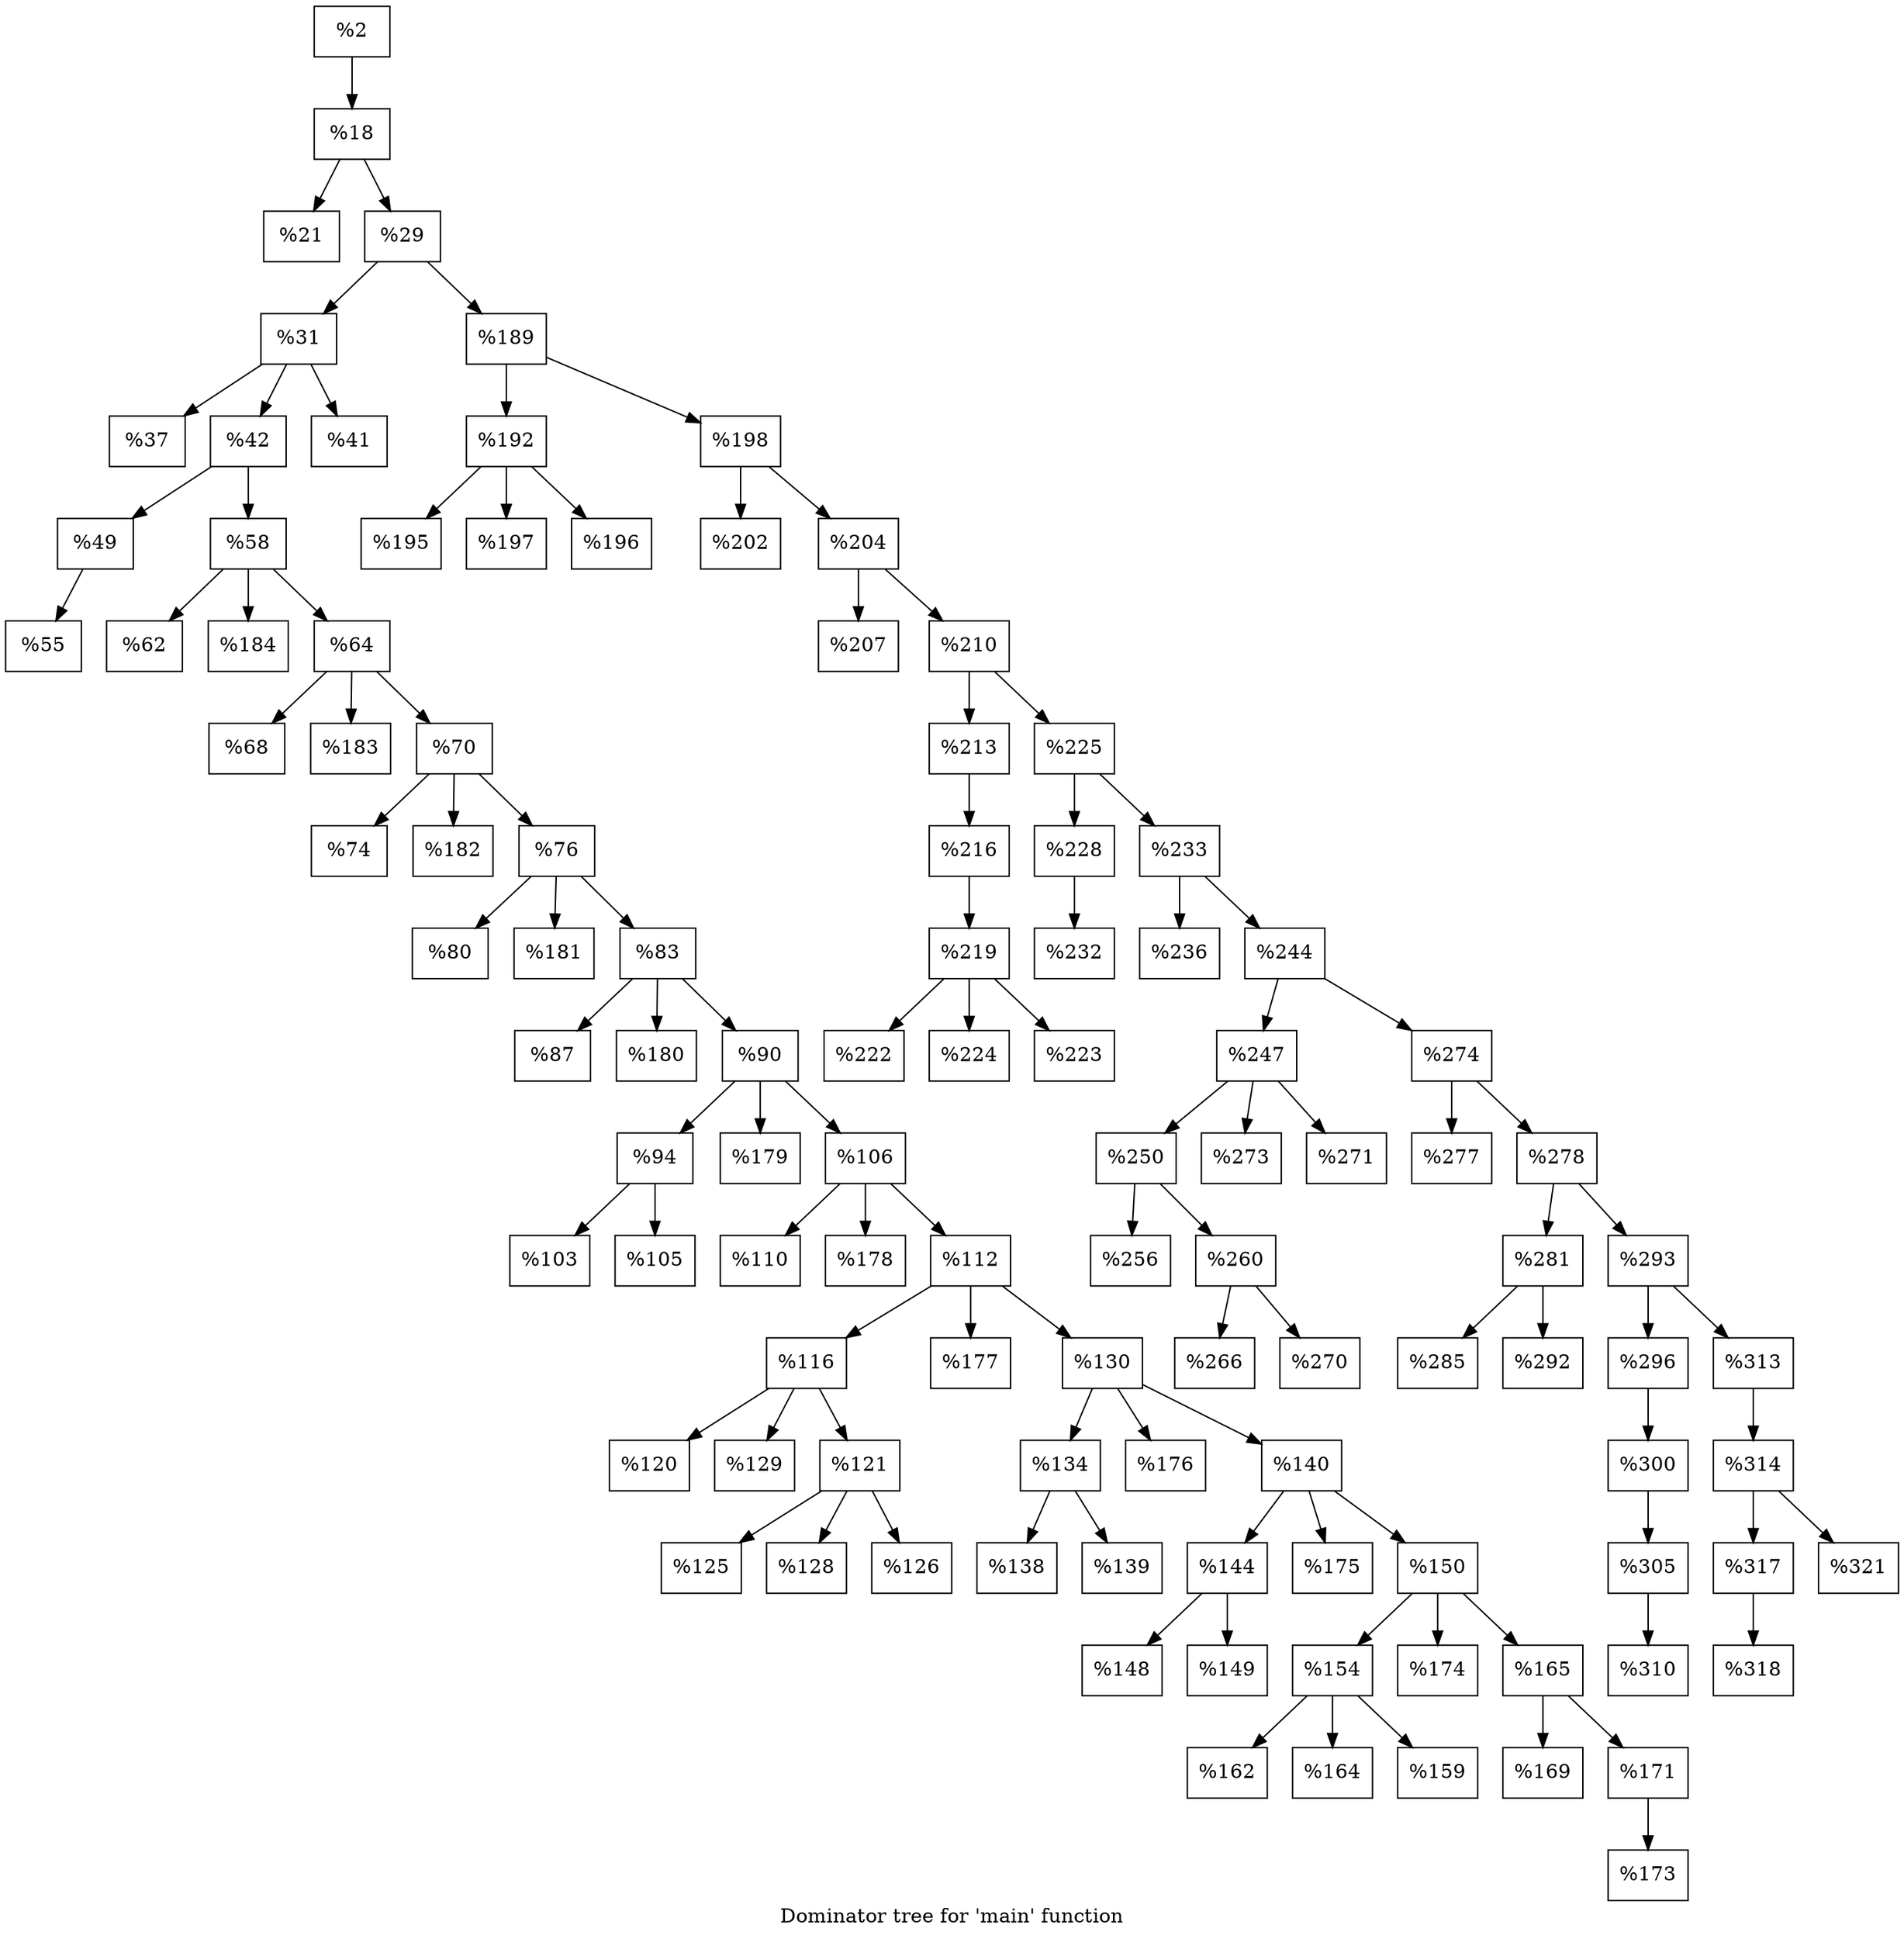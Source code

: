 digraph "Dominator tree for 'main' function" {
	label="Dominator tree for 'main' function";

	Node0x255de70 [shape=record,label="{%2}"];
	Node0x255de70 -> Node0x258db30;
	Node0x258db30 [shape=record,label="{%18}"];
	Node0x258db30 -> Node0x255adb0;
	Node0x258db30 -> Node0x25b8de0;
	Node0x255adb0 [shape=record,label="{%21}"];
	Node0x25b8de0 [shape=record,label="{%29}"];
	Node0x25b8de0 -> Node0x256bf60;
	Node0x25b8de0 -> Node0x258d430;
	Node0x256bf60 [shape=record,label="{%31}"];
	Node0x256bf60 -> Node0x2554d90;
	Node0x256bf60 -> Node0x2592ec0;
	Node0x256bf60 -> Node0x2586080;
	Node0x2554d90 [shape=record,label="{%37}"];
	Node0x2592ec0 [shape=record,label="{%42}"];
	Node0x2592ec0 -> Node0x259efd0;
	Node0x2592ec0 -> Node0x25e1ff0;
	Node0x259efd0 [shape=record,label="{%49}"];
	Node0x259efd0 -> Node0x25539e0;
	Node0x25539e0 [shape=record,label="{%55}"];
	Node0x25e1ff0 [shape=record,label="{%58}"];
	Node0x25e1ff0 -> Node0x2587d30;
	Node0x25e1ff0 -> Node0x255c390;
	Node0x25e1ff0 -> Node0x255b3e0;
	Node0x2587d30 [shape=record,label="{%62}"];
	Node0x255c390 [shape=record,label="{%184}"];
	Node0x255b3e0 [shape=record,label="{%64}"];
	Node0x255b3e0 -> Node0x2558b70;
	Node0x255b3e0 -> Node0x25a8630;
	Node0x255b3e0 -> Node0x25bd5b0;
	Node0x2558b70 [shape=record,label="{%68}"];
	Node0x25a8630 [shape=record,label="{%183}"];
	Node0x25bd5b0 [shape=record,label="{%70}"];
	Node0x25bd5b0 -> Node0x255d250;
	Node0x25bd5b0 -> Node0x25ac7d0;
	Node0x25bd5b0 -> Node0x25af220;
	Node0x255d250 [shape=record,label="{%74}"];
	Node0x25ac7d0 [shape=record,label="{%182}"];
	Node0x25af220 [shape=record,label="{%76}"];
	Node0x25af220 -> Node0x257bd90;
	Node0x25af220 -> Node0x25eb5a0;
	Node0x25af220 -> Node0x25a7070;
	Node0x257bd90 [shape=record,label="{%80}"];
	Node0x25eb5a0 [shape=record,label="{%181}"];
	Node0x25a7070 [shape=record,label="{%83}"];
	Node0x25a7070 -> Node0x25ac660;
	Node0x25a7070 -> Node0x25c41e0;
	Node0x25a7070 -> Node0x25b76e0;
	Node0x25ac660 [shape=record,label="{%87}"];
	Node0x25c41e0 [shape=record,label="{%180}"];
	Node0x25b76e0 [shape=record,label="{%90}"];
	Node0x25b76e0 -> Node0x2552960;
	Node0x25b76e0 -> Node0x25eb2e0;
	Node0x25b76e0 -> Node0x25b8190;
	Node0x2552960 [shape=record,label="{%94}"];
	Node0x2552960 -> Node0x25dfd70;
	Node0x2552960 -> Node0x25968a0;
	Node0x25dfd70 [shape=record,label="{%103}"];
	Node0x25968a0 [shape=record,label="{%105}"];
	Node0x25eb2e0 [shape=record,label="{%179}"];
	Node0x25b8190 [shape=record,label="{%106}"];
	Node0x25b8190 -> Node0x258b4e0;
	Node0x25b8190 -> Node0x255ba40;
	Node0x25b8190 -> Node0x256d660;
	Node0x258b4e0 [shape=record,label="{%110}"];
	Node0x255ba40 [shape=record,label="{%178}"];
	Node0x256d660 [shape=record,label="{%112}"];
	Node0x256d660 -> Node0x2553bd0;
	Node0x256d660 -> Node0x25a7710;
	Node0x256d660 -> Node0x2571250;
	Node0x2553bd0 [shape=record,label="{%116}"];
	Node0x2553bd0 -> Node0x25a6020;
	Node0x2553bd0 -> Node0x255a170;
	Node0x2553bd0 -> Node0x256fae0;
	Node0x25a6020 [shape=record,label="{%120}"];
	Node0x255a170 [shape=record,label="{%129}"];
	Node0x256fae0 [shape=record,label="{%121}"];
	Node0x256fae0 -> Node0x25b5450;
	Node0x256fae0 -> Node0x25af550;
	Node0x256fae0 -> Node0x25936a0;
	Node0x25b5450 [shape=record,label="{%125}"];
	Node0x25af550 [shape=record,label="{%128}"];
	Node0x25936a0 [shape=record,label="{%126}"];
	Node0x25a7710 [shape=record,label="{%177}"];
	Node0x2571250 [shape=record,label="{%130}"];
	Node0x2571250 -> Node0x2540700;
	Node0x2571250 -> Node0x25b29c0;
	Node0x2571250 -> Node0x25699d0;
	Node0x2540700 [shape=record,label="{%134}"];
	Node0x2540700 -> Node0x25be910;
	Node0x2540700 -> Node0x25aa560;
	Node0x25be910 [shape=record,label="{%138}"];
	Node0x25aa560 [shape=record,label="{%139}"];
	Node0x25b29c0 [shape=record,label="{%176}"];
	Node0x25699d0 [shape=record,label="{%140}"];
	Node0x25699d0 -> Node0x25f2b40;
	Node0x25699d0 -> Node0x25a2cb0;
	Node0x25699d0 -> Node0x256d910;
	Node0x25f2b40 [shape=record,label="{%144}"];
	Node0x25f2b40 -> Node0x25ab720;
	Node0x25f2b40 -> Node0x256fc70;
	Node0x25ab720 [shape=record,label="{%148}"];
	Node0x256fc70 [shape=record,label="{%149}"];
	Node0x25a2cb0 [shape=record,label="{%175}"];
	Node0x256d910 [shape=record,label="{%150}"];
	Node0x256d910 -> Node0x257f300;
	Node0x256d910 -> Node0x25542d0;
	Node0x256d910 -> Node0x25821f0;
	Node0x257f300 [shape=record,label="{%154}"];
	Node0x257f300 -> Node0x2569aa0;
	Node0x257f300 -> Node0x2598a20;
	Node0x257f300 -> Node0x25b1670;
	Node0x2569aa0 [shape=record,label="{%162}"];
	Node0x2598a20 [shape=record,label="{%164}"];
	Node0x25b1670 [shape=record,label="{%159}"];
	Node0x25542d0 [shape=record,label="{%174}"];
	Node0x25821f0 [shape=record,label="{%165}"];
	Node0x25821f0 -> Node0x25b7cb0;
	Node0x25821f0 -> Node0x253e580;
	Node0x25b7cb0 [shape=record,label="{%169}"];
	Node0x253e580 [shape=record,label="{%171}"];
	Node0x253e580 -> Node0x2584f90;
	Node0x2584f90 [shape=record,label="{%173}"];
	Node0x2586080 [shape=record,label="{%41}"];
	Node0x258d430 [shape=record,label="{%189}"];
	Node0x258d430 -> Node0x2548900;
	Node0x258d430 -> Node0x25ab0d0;
	Node0x2548900 [shape=record,label="{%192}"];
	Node0x2548900 -> Node0x25a63c0;
	Node0x2548900 -> Node0x255b730;
	Node0x2548900 -> Node0x2588360;
	Node0x25a63c0 [shape=record,label="{%195}"];
	Node0x255b730 [shape=record,label="{%197}"];
	Node0x2588360 [shape=record,label="{%196}"];
	Node0x25ab0d0 [shape=record,label="{%198}"];
	Node0x25ab0d0 -> Node0x25b0610;
	Node0x25ab0d0 -> Node0x25a3da0;
	Node0x25b0610 [shape=record,label="{%202}"];
	Node0x25a3da0 [shape=record,label="{%204}"];
	Node0x25a3da0 -> Node0x255ca00;
	Node0x25a3da0 -> Node0x25b43b0;
	Node0x255ca00 [shape=record,label="{%207}"];
	Node0x25b43b0 [shape=record,label="{%210}"];
	Node0x25b43b0 -> Node0x25f7530;
	Node0x25b43b0 -> Node0x25b8540;
	Node0x25f7530 [shape=record,label="{%213}"];
	Node0x25f7530 -> Node0x25be640;
	Node0x25be640 [shape=record,label="{%216}"];
	Node0x25be640 -> Node0x25886f0;
	Node0x25886f0 [shape=record,label="{%219}"];
	Node0x25886f0 -> Node0x25bb1f0;
	Node0x25886f0 -> Node0x2592760;
	Node0x25886f0 -> Node0x2583890;
	Node0x25bb1f0 [shape=record,label="{%222}"];
	Node0x2592760 [shape=record,label="{%224}"];
	Node0x2583890 [shape=record,label="{%223}"];
	Node0x25b8540 [shape=record,label="{%225}"];
	Node0x25b8540 -> Node0x25e7c10;
	Node0x25b8540 -> Node0x2598230;
	Node0x25e7c10 [shape=record,label="{%228}"];
	Node0x25e7c10 -> Node0x2580b80;
	Node0x2580b80 [shape=record,label="{%232}"];
	Node0x2598230 [shape=record,label="{%233}"];
	Node0x2598230 -> Node0x256a810;
	Node0x2598230 -> Node0x25a5d80;
	Node0x256a810 [shape=record,label="{%236}"];
	Node0x25a5d80 [shape=record,label="{%244}"];
	Node0x25a5d80 -> Node0x258e4a0;
	Node0x25a5d80 -> Node0x25da810;
	Node0x258e4a0 [shape=record,label="{%247}"];
	Node0x258e4a0 -> Node0x2589250;
	Node0x258e4a0 -> Node0x25ba030;
	Node0x258e4a0 -> Node0x2577260;
	Node0x2589250 [shape=record,label="{%250}"];
	Node0x2589250 -> Node0x25548e0;
	Node0x2589250 -> Node0x25ece60;
	Node0x25548e0 [shape=record,label="{%256}"];
	Node0x25ece60 [shape=record,label="{%260}"];
	Node0x25ece60 -> Node0x256d290;
	Node0x25ece60 -> Node0x25f2ea0;
	Node0x256d290 [shape=record,label="{%266}"];
	Node0x25f2ea0 [shape=record,label="{%270}"];
	Node0x25ba030 [shape=record,label="{%273}"];
	Node0x2577260 [shape=record,label="{%271}"];
	Node0x25da810 [shape=record,label="{%274}"];
	Node0x25da810 -> Node0x25f1f30;
	Node0x25da810 -> Node0x250e140;
	Node0x25f1f30 [shape=record,label="{%277}"];
	Node0x250e140 [shape=record,label="{%278}"];
	Node0x250e140 -> Node0x258bbb0;
	Node0x250e140 -> Node0x2565860;
	Node0x258bbb0 [shape=record,label="{%281}"];
	Node0x258bbb0 -> Node0x2557180;
	Node0x258bbb0 -> Node0x255aaa0;
	Node0x2557180 [shape=record,label="{%285}"];
	Node0x255aaa0 [shape=record,label="{%292}"];
	Node0x2565860 [shape=record,label="{%293}"];
	Node0x2565860 -> Node0x2556100;
	Node0x2565860 -> Node0x25dc240;
	Node0x2556100 [shape=record,label="{%296}"];
	Node0x2556100 -> Node0x2565ea0;
	Node0x2565ea0 [shape=record,label="{%300}"];
	Node0x2565ea0 -> Node0x25f0710;
	Node0x25f0710 [shape=record,label="{%305}"];
	Node0x25f0710 -> Node0x25c22a0;
	Node0x25c22a0 [shape=record,label="{%310}"];
	Node0x25dc240 [shape=record,label="{%313}"];
	Node0x25dc240 -> Node0x2582af0;
	Node0x2582af0 [shape=record,label="{%314}"];
	Node0x2582af0 -> Node0x254fd60;
	Node0x2582af0 -> Node0x259bb90;
	Node0x254fd60 [shape=record,label="{%317}"];
	Node0x254fd60 -> Node0x25a55e0;
	Node0x25a55e0 [shape=record,label="{%318}"];
	Node0x259bb90 [shape=record,label="{%321}"];
}
